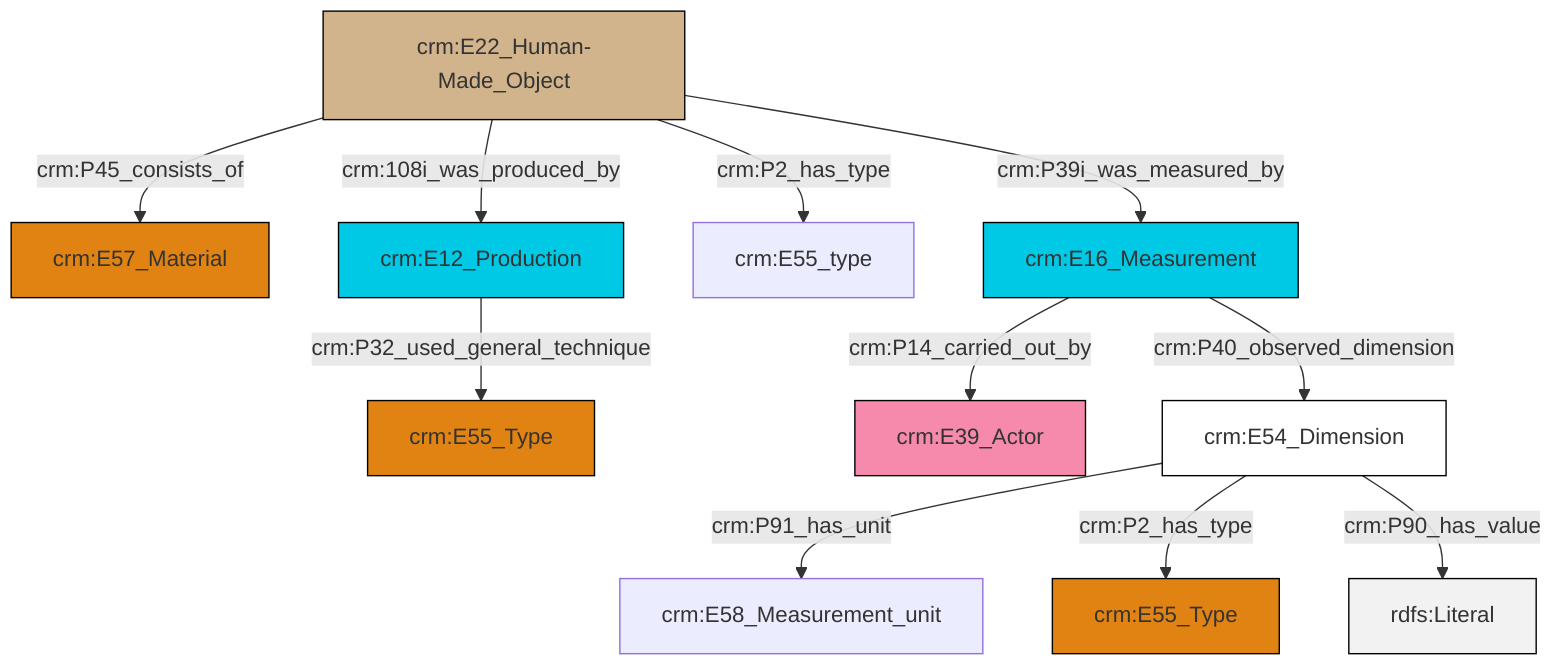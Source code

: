 graph TD
classDef Literal fill:#f2f2f2,stroke:#000000;
classDef CRM_Entity fill:#FFFFFF,stroke:#000000;
classDef Temporal_Entity fill:#00C9E6, stroke:#000000;
classDef Type fill:#E18312, stroke:#000000;
classDef Time-Span fill:#2C9C91, stroke:#000000;
classDef Appellation fill:#FFEB7F, stroke:#000000;
classDef Place fill:#008836, stroke:#000000;
classDef Persistent_Item fill:#B266B2, stroke:#000000;
classDef Conceptual_Object fill:#FFD700, stroke:#000000;
classDef Physical_Thing fill:#D2B48C, stroke:#000000;
classDef Actor fill:#f58aad, stroke:#000000;
classDef PC_Classes fill:#4ce600, stroke:#000000;
classDef Multi fill:#cccccc,stroke:#000000;

0["crm:E22_Human-Made_Object"]:::Physical_Thing -->|crm:P45_consists_of| 1["crm:E57_Material"]:::Type
0["crm:E22_Human-Made_Object"]:::Physical_Thing -->|crm:108i_was_produced_by| 6["crm:E12_Production"]:::Temporal_Entity
7["crm:E16_Measurement"]:::Temporal_Entity -->|crm:P14_carried_out_by| 2["crm:E39_Actor"]:::Actor
6["crm:E12_Production"]:::Temporal_Entity -->|crm:P32_used_general_technique| 8["crm:E55_Type"]:::Type
16["crm:E54_Dimension"]:::CRM_Entity -->|crm:P91_has_unit| 4["crm:E58_Measurement_unit"]:::Default
16["crm:E54_Dimension"]:::CRM_Entity -->|crm:P2_has_type| 14["crm:E55_Type"]:::Type
0["crm:E22_Human-Made_Object"]:::Physical_Thing -->|crm:P2_has_type| 11["crm:E55_type"]:::Default
16["crm:E54_Dimension"]:::CRM_Entity -->|crm:P90_has_value| 18[rdfs:Literal]:::Literal
7["crm:E16_Measurement"]:::Temporal_Entity -->|crm:P40_observed_dimension| 16["crm:E54_Dimension"]:::CRM_Entity
0["crm:E22_Human-Made_Object"]:::Physical_Thing -->|crm:P39i_was_measured_by| 7["crm:E16_Measurement"]:::Temporal_Entity